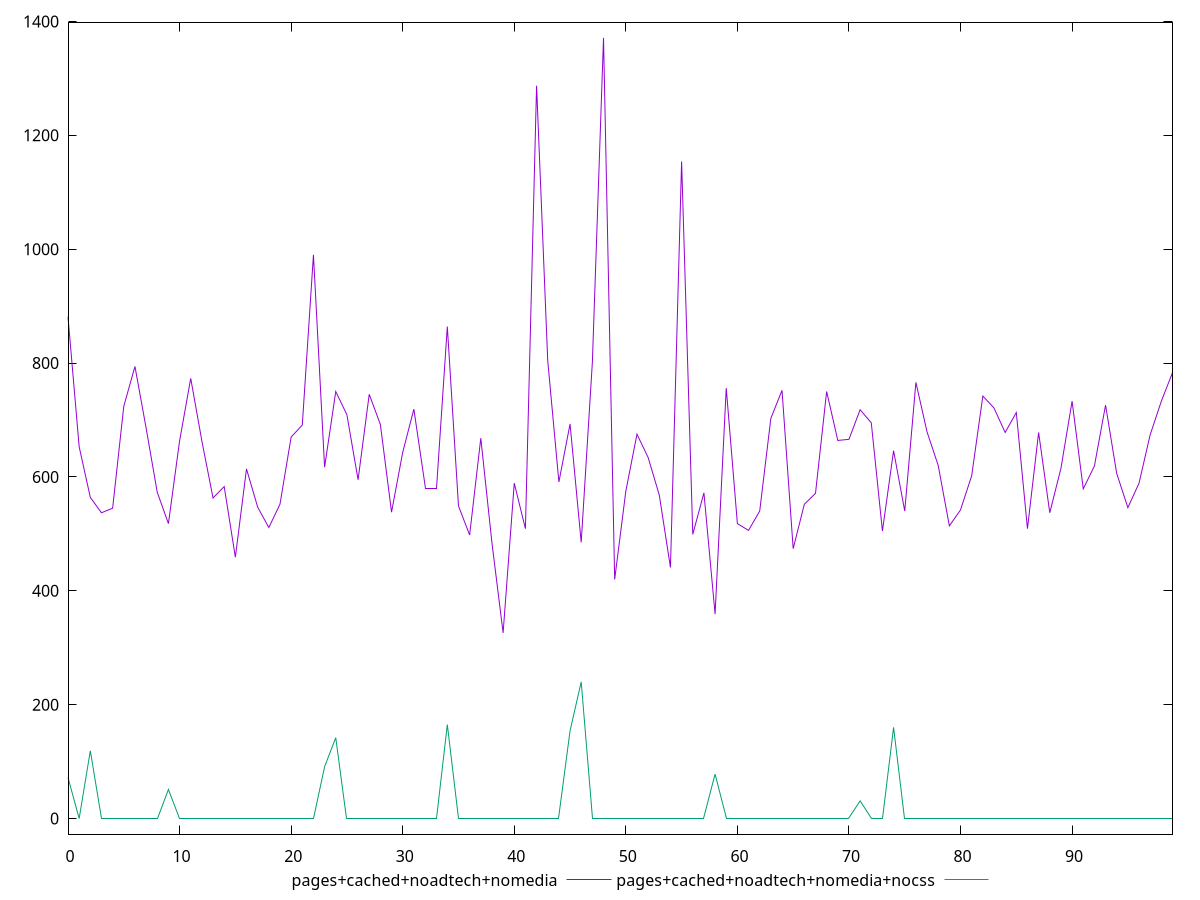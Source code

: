 reset

$pagesCachedNoadtechNomedia <<EOF
0 881
1 653
2 564
3 537
4 545
5 724
6 794
7 686
8 573
9 518
10 663
11 773
12 663
13 563
14 583
15 459
16 614
17 547
18 511
19 552
20 670
21 691
22 990
23 617
24 750
25 709
26 595
27 745
28 692
29 538
30 643
31 719
32 579
33 579
34 864
35 549
36 498
37 668
38 484
39 326
40 589
41 509
42 1287
43 804
44 591
45 693
46 485
47 801
48 1371
49 420
50 575
51 675
52 634
53 568
54 441
55 1154
56 499
57 572
58 359
59 756
60 518
61 506
62 540
63 703
64 752
65 474
66 552
67 571
68 750
69 664
70 666
71 718
72 695
73 505
74 646
75 540
76 766
77 679
78 620
79 514
80 542
81 602
82 742
83 721
84 678
85 713
86 509
87 678
88 537
89 615
90 733
91 579
92 619
93 726
94 606
95 546
96 589
97 674
98 733
99 783
EOF

$pagesCachedNoadtechNomediaNocss <<EOF
0 72
1 0
2 119
3 0
4 0
5 0
6 0
7 0
8 0
9 51
10 0
11 0
12 0
13 0
14 0
15 0
16 0
17 0
18 0
19 0
20 0
21 0
22 0
23 91
24 142
25 0
26 0
27 0
28 0
29 0
30 0
31 0
32 0
33 0
34 165
35 0
36 0
37 0
38 0
39 0
40 0
41 0
42 0
43 0
44 0
45 154
46 240
47 0
48 0
49 0
50 0
51 0
52 0
53 0
54 0
55 0
56 0
57 0
58 78
59 0
60 0
61 0
62 0
63 0
64 0
65 0
66 0
67 0
68 0
69 0
70 0
71 31
72 0
73 0
74 160
75 0
76 0
77 0
78 0
79 0
80 0
81 0
82 0
83 0
84 0
85 0
86 0
87 0
88 0
89 0
90 0
91 0
92 0
93 0
94 0
95 0
96 0
97 0
98 0
99 0
EOF

set key outside below
set xrange [0:99]
set yrange [-27.42:1398.42]
set trange [-27.42:1398.42]
set terminal svg size 640, 520 enhanced background rgb 'white'
set output "report_00015_2021-02-09T16-11-33.973Z/render-blocking-resources/comparison/line/3_vs_4.svg"

plot $pagesCachedNoadtechNomedia title "pages+cached+noadtech+nomedia" with line, \
     $pagesCachedNoadtechNomediaNocss title "pages+cached+noadtech+nomedia+nocss" with line

reset
